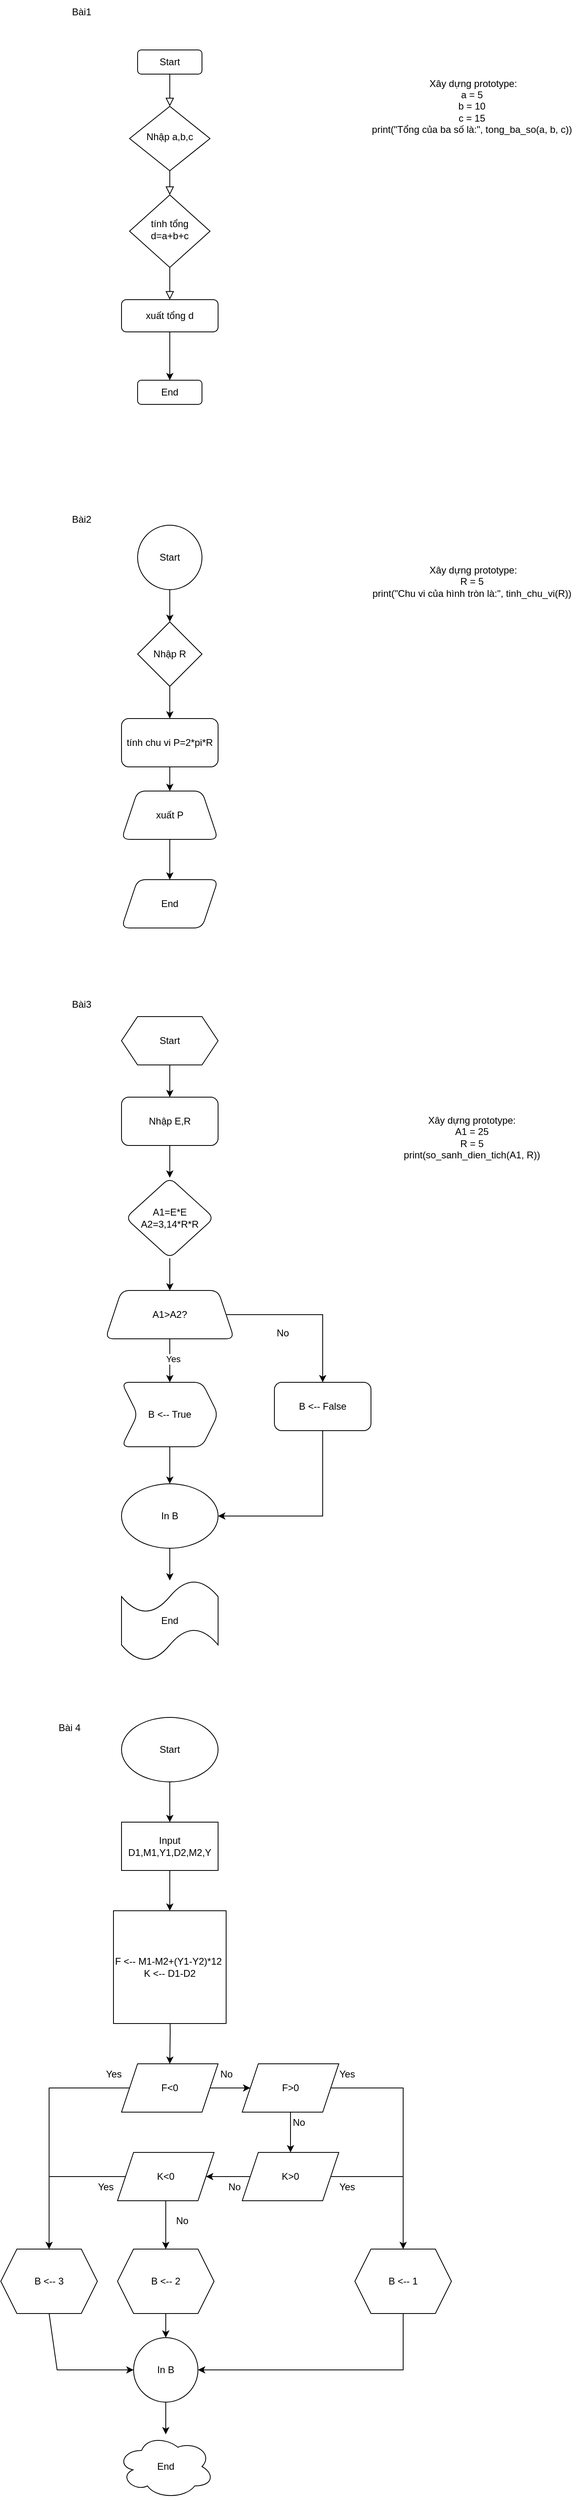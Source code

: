 <mxfile version="24.0.7" type="google">
  <diagram id="C5RBs43oDa-KdzZeNtuy" name="Page-1">
    <mxGraphModel grid="1" page="1" gridSize="10" guides="1" tooltips="1" connect="1" arrows="1" fold="1" pageScale="1" pageWidth="827" pageHeight="1169" math="0" shadow="0">
      <root>
        <mxCell id="WIyWlLk6GJQsqaUBKTNV-0" />
        <mxCell id="WIyWlLk6GJQsqaUBKTNV-1" parent="WIyWlLk6GJQsqaUBKTNV-0" />
        <mxCell id="WIyWlLk6GJQsqaUBKTNV-2" value="" style="rounded=0;html=1;jettySize=auto;orthogonalLoop=1;fontSize=11;endArrow=block;endFill=0;endSize=8;strokeWidth=1;shadow=0;labelBackgroundColor=none;edgeStyle=orthogonalEdgeStyle;" edge="1" parent="WIyWlLk6GJQsqaUBKTNV-1" source="WIyWlLk6GJQsqaUBKTNV-3" target="WIyWlLk6GJQsqaUBKTNV-6">
          <mxGeometry relative="1" as="geometry" />
        </mxCell>
        <mxCell id="WIyWlLk6GJQsqaUBKTNV-3" value="Start" style="rounded=1;whiteSpace=wrap;html=1;fontSize=12;glass=0;strokeWidth=1;shadow=0;" vertex="1" parent="WIyWlLk6GJQsqaUBKTNV-1">
          <mxGeometry x="180" y="100" width="80" height="30" as="geometry" />
        </mxCell>
        <mxCell id="WIyWlLk6GJQsqaUBKTNV-4" value="" style="rounded=0;html=1;jettySize=auto;orthogonalLoop=1;fontSize=11;endArrow=block;endFill=0;endSize=8;strokeWidth=1;shadow=0;labelBackgroundColor=none;edgeStyle=orthogonalEdgeStyle;" edge="1" parent="WIyWlLk6GJQsqaUBKTNV-1" source="WIyWlLk6GJQsqaUBKTNV-6" target="WIyWlLk6GJQsqaUBKTNV-10">
          <mxGeometry y="20" relative="1" as="geometry">
            <mxPoint as="offset" />
          </mxGeometry>
        </mxCell>
        <mxCell id="WIyWlLk6GJQsqaUBKTNV-6" value="Nhập a,b,c" style="rhombus;whiteSpace=wrap;html=1;shadow=0;fontFamily=Helvetica;fontSize=12;align=center;strokeWidth=1;spacing=6;spacingTop=-4;" vertex="1" parent="WIyWlLk6GJQsqaUBKTNV-1">
          <mxGeometry x="170" y="170" width="100" height="80" as="geometry" />
        </mxCell>
        <mxCell id="WIyWlLk6GJQsqaUBKTNV-8" value="" style="rounded=0;html=1;jettySize=auto;orthogonalLoop=1;fontSize=11;endArrow=block;endFill=0;endSize=8;strokeWidth=1;shadow=0;labelBackgroundColor=none;edgeStyle=orthogonalEdgeStyle;" edge="1" parent="WIyWlLk6GJQsqaUBKTNV-1" source="WIyWlLk6GJQsqaUBKTNV-10" target="WIyWlLk6GJQsqaUBKTNV-11">
          <mxGeometry x="0.333" y="20" relative="1" as="geometry">
            <mxPoint as="offset" />
          </mxGeometry>
        </mxCell>
        <mxCell id="WIyWlLk6GJQsqaUBKTNV-10" value="tính tổng d=a+b+c" style="rhombus;whiteSpace=wrap;html=1;shadow=0;fontFamily=Helvetica;fontSize=12;align=center;strokeWidth=1;spacing=6;spacingTop=-4;" vertex="1" parent="WIyWlLk6GJQsqaUBKTNV-1">
          <mxGeometry x="170" y="280" width="100" height="90" as="geometry" />
        </mxCell>
        <mxCell id="aKSTuU8EB8lDv6753sPs-1" value="" style="edgeStyle=orthogonalEdgeStyle;rounded=0;orthogonalLoop=1;jettySize=auto;html=1;" edge="1" parent="WIyWlLk6GJQsqaUBKTNV-1" source="WIyWlLk6GJQsqaUBKTNV-11" target="aKSTuU8EB8lDv6753sPs-0">
          <mxGeometry relative="1" as="geometry" />
        </mxCell>
        <mxCell id="WIyWlLk6GJQsqaUBKTNV-11" value="xuất tổng d" style="rounded=1;whiteSpace=wrap;html=1;fontSize=12;glass=0;strokeWidth=1;shadow=0;" vertex="1" parent="WIyWlLk6GJQsqaUBKTNV-1">
          <mxGeometry x="160" y="410" width="120" height="40" as="geometry" />
        </mxCell>
        <mxCell id="aKSTuU8EB8lDv6753sPs-0" value="End" style="whiteSpace=wrap;html=1;rounded=1;glass=0;strokeWidth=1;shadow=0;" vertex="1" parent="WIyWlLk6GJQsqaUBKTNV-1">
          <mxGeometry x="180" y="510" width="80" height="30" as="geometry" />
        </mxCell>
        <mxCell id="aKSTuU8EB8lDv6753sPs-6" value="&lt;div&gt;&lt;br&gt;&lt;/div&gt;&lt;div&gt;&lt;span style=&quot;background-color: initial;&quot;&gt;&amp;nbsp;Xây dựng prototype:&lt;/span&gt;&lt;br&gt;&lt;/div&gt;&lt;div&gt;a = 5&lt;/div&gt;&lt;div&gt;b = 10&lt;/div&gt;&lt;div&gt;c = 15&lt;/div&gt;&lt;div&gt;print(&quot;Tổng của ba số là:&quot;, tong_ba_so(a, b, c))&lt;/div&gt;&lt;div&gt;&lt;br&gt;&lt;/div&gt;" style="text;html=1;align=center;verticalAlign=middle;resizable=0;points=[];autosize=1;strokeColor=none;fillColor=none;" vertex="1" parent="WIyWlLk6GJQsqaUBKTNV-1">
          <mxGeometry x="460" y="115" width="270" height="110" as="geometry" />
        </mxCell>
        <mxCell id="aKSTuU8EB8lDv6753sPs-7" value="Bài1" style="text;html=1;align=center;verticalAlign=middle;resizable=0;points=[];autosize=1;strokeColor=none;fillColor=none;" vertex="1" parent="WIyWlLk6GJQsqaUBKTNV-1">
          <mxGeometry x="85" y="38" width="50" height="30" as="geometry" />
        </mxCell>
        <mxCell id="aKSTuU8EB8lDv6753sPs-8" value="Bài2" style="text;html=1;align=center;verticalAlign=middle;resizable=0;points=[];autosize=1;strokeColor=none;fillColor=none;" vertex="1" parent="WIyWlLk6GJQsqaUBKTNV-1">
          <mxGeometry x="85" y="668" width="50" height="30" as="geometry" />
        </mxCell>
        <mxCell id="aKSTuU8EB8lDv6753sPs-11" value="" style="edgeStyle=orthogonalEdgeStyle;rounded=0;orthogonalLoop=1;jettySize=auto;html=1;" edge="1" parent="WIyWlLk6GJQsqaUBKTNV-1" source="aKSTuU8EB8lDv6753sPs-9" target="aKSTuU8EB8lDv6753sPs-10">
          <mxGeometry relative="1" as="geometry" />
        </mxCell>
        <mxCell id="aKSTuU8EB8lDv6753sPs-9" value="Start" style="ellipse;whiteSpace=wrap;html=1;" vertex="1" parent="WIyWlLk6GJQsqaUBKTNV-1">
          <mxGeometry x="180" y="690" width="80" height="80" as="geometry" />
        </mxCell>
        <mxCell id="aKSTuU8EB8lDv6753sPs-13" value="" style="edgeStyle=orthogonalEdgeStyle;rounded=0;orthogonalLoop=1;jettySize=auto;html=1;" edge="1" parent="WIyWlLk6GJQsqaUBKTNV-1" source="aKSTuU8EB8lDv6753sPs-10" target="aKSTuU8EB8lDv6753sPs-12">
          <mxGeometry relative="1" as="geometry" />
        </mxCell>
        <mxCell id="aKSTuU8EB8lDv6753sPs-10" value="Nhập R" style="rhombus;whiteSpace=wrap;html=1;" vertex="1" parent="WIyWlLk6GJQsqaUBKTNV-1">
          <mxGeometry x="180" y="810" width="80" height="80" as="geometry" />
        </mxCell>
        <mxCell id="aKSTuU8EB8lDv6753sPs-15" value="" style="edgeStyle=orthogonalEdgeStyle;rounded=0;orthogonalLoop=1;jettySize=auto;html=1;" edge="1" parent="WIyWlLk6GJQsqaUBKTNV-1" source="aKSTuU8EB8lDv6753sPs-12" target="aKSTuU8EB8lDv6753sPs-14">
          <mxGeometry relative="1" as="geometry" />
        </mxCell>
        <mxCell id="aKSTuU8EB8lDv6753sPs-12" value="tính chu vi P=2*pi*R" style="rounded=1;whiteSpace=wrap;html=1;" vertex="1" parent="WIyWlLk6GJQsqaUBKTNV-1">
          <mxGeometry x="160" y="930" width="120" height="60" as="geometry" />
        </mxCell>
        <mxCell id="aKSTuU8EB8lDv6753sPs-17" value="" style="edgeStyle=orthogonalEdgeStyle;rounded=0;orthogonalLoop=1;jettySize=auto;html=1;" edge="1" parent="WIyWlLk6GJQsqaUBKTNV-1" source="aKSTuU8EB8lDv6753sPs-14" target="aKSTuU8EB8lDv6753sPs-16">
          <mxGeometry relative="1" as="geometry" />
        </mxCell>
        <mxCell id="aKSTuU8EB8lDv6753sPs-14" value="xuất P" style="shape=trapezoid;perimeter=trapezoidPerimeter;whiteSpace=wrap;html=1;fixedSize=1;rounded=1;" vertex="1" parent="WIyWlLk6GJQsqaUBKTNV-1">
          <mxGeometry x="160" y="1020" width="120" height="60" as="geometry" />
        </mxCell>
        <mxCell id="aKSTuU8EB8lDv6753sPs-16" value="End" style="shape=parallelogram;perimeter=parallelogramPerimeter;whiteSpace=wrap;html=1;fixedSize=1;rounded=1;" vertex="1" parent="WIyWlLk6GJQsqaUBKTNV-1">
          <mxGeometry x="160" y="1130" width="120" height="60" as="geometry" />
        </mxCell>
        <mxCell id="aKSTuU8EB8lDv6753sPs-18" value="&lt;div&gt;&lt;br&gt;&lt;/div&gt;&lt;div&gt;&amp;nbsp;Xây dựng&amp;nbsp;prototype:&lt;/div&gt;&lt;div&gt;R = 5&lt;/div&gt;&lt;div&gt;print(&quot;Chu vi của hình tròn là:&quot;, tinh_chu_vi(R))&lt;/div&gt;&lt;div&gt;&lt;br&gt;&lt;/div&gt;" style="text;html=1;align=center;verticalAlign=middle;resizable=0;points=[];autosize=1;strokeColor=none;fillColor=none;" vertex="1" parent="WIyWlLk6GJQsqaUBKTNV-1">
          <mxGeometry x="460" y="715" width="270" height="90" as="geometry" />
        </mxCell>
        <mxCell id="aKSTuU8EB8lDv6753sPs-19" value="Bài3" style="text;html=1;align=center;verticalAlign=middle;resizable=0;points=[];autosize=1;strokeColor=none;fillColor=none;" vertex="1" parent="WIyWlLk6GJQsqaUBKTNV-1">
          <mxGeometry x="85" y="1270" width="50" height="30" as="geometry" />
        </mxCell>
        <mxCell id="aKSTuU8EB8lDv6753sPs-41" value="" style="edgeStyle=orthogonalEdgeStyle;rounded=0;orthogonalLoop=1;jettySize=auto;html=1;" edge="1" parent="WIyWlLk6GJQsqaUBKTNV-1" source="aKSTuU8EB8lDv6753sPs-20" target="aKSTuU8EB8lDv6753sPs-24">
          <mxGeometry relative="1" as="geometry" />
        </mxCell>
        <mxCell id="aKSTuU8EB8lDv6753sPs-20" value="&lt;span style=&quot;text-wrap: nowrap;&quot;&gt;Nhập E,R&lt;/span&gt;" style="rounded=1;whiteSpace=wrap;html=1;" vertex="1" parent="WIyWlLk6GJQsqaUBKTNV-1">
          <mxGeometry x="160" y="1400" width="120" height="60" as="geometry" />
        </mxCell>
        <mxCell id="aKSTuU8EB8lDv6753sPs-24" value="A1=E*E&lt;div&gt;A2=3,14*R*R&lt;/div&gt;" style="rhombus;whiteSpace=wrap;html=1;rounded=1;" vertex="1" parent="WIyWlLk6GJQsqaUBKTNV-1">
          <mxGeometry x="165" y="1500" width="110" height="100" as="geometry" />
        </mxCell>
        <mxCell id="aKSTuU8EB8lDv6753sPs-45" value="" style="edgeStyle=orthogonalEdgeStyle;rounded=0;orthogonalLoop=1;jettySize=auto;html=1;" edge="1" parent="WIyWlLk6GJQsqaUBKTNV-1" source="aKSTuU8EB8lDv6753sPs-28" target="aKSTuU8EB8lDv6753sPs-44">
          <mxGeometry relative="1" as="geometry" />
        </mxCell>
        <mxCell id="M5M8uWP7sGjtz4BXakUm-19" value="Yes" style="edgeLabel;html=1;align=center;verticalAlign=middle;resizable=0;points=[];" connectable="0" vertex="1" parent="aKSTuU8EB8lDv6753sPs-45">
          <mxGeometry x="-0.086" y="4" relative="1" as="geometry">
            <mxPoint as="offset" />
          </mxGeometry>
        </mxCell>
        <mxCell id="M5M8uWP7sGjtz4BXakUm-16" value="" style="edgeStyle=orthogonalEdgeStyle;rounded=0;orthogonalLoop=1;jettySize=auto;html=1;" edge="1" parent="WIyWlLk6GJQsqaUBKTNV-1" source="aKSTuU8EB8lDv6753sPs-28" target="M5M8uWP7sGjtz4BXakUm-15">
          <mxGeometry relative="1" as="geometry" />
        </mxCell>
        <mxCell id="aKSTuU8EB8lDv6753sPs-28" value="A1&amp;gt;A2?" style="shape=trapezoid;perimeter=trapezoidPerimeter;whiteSpace=wrap;html=1;fixedSize=1;rounded=1;" vertex="1" parent="WIyWlLk6GJQsqaUBKTNV-1">
          <mxGeometry x="140" y="1640" width="160" height="60" as="geometry" />
        </mxCell>
        <mxCell id="aKSTuU8EB8lDv6753sPs-32" value="" style="edgeStyle=orthogonalEdgeStyle;rounded=0;orthogonalLoop=1;jettySize=auto;html=1;" edge="1" parent="WIyWlLk6GJQsqaUBKTNV-1" source="aKSTuU8EB8lDv6753sPs-31" target="aKSTuU8EB8lDv6753sPs-20">
          <mxGeometry relative="1" as="geometry" />
        </mxCell>
        <mxCell id="aKSTuU8EB8lDv6753sPs-31" value="Start" style="shape=hexagon;perimeter=hexagonPerimeter2;whiteSpace=wrap;html=1;fixedSize=1;" vertex="1" parent="WIyWlLk6GJQsqaUBKTNV-1">
          <mxGeometry x="160" y="1300" width="120" height="60" as="geometry" />
        </mxCell>
        <mxCell id="aKSTuU8EB8lDv6753sPs-47" value="" style="edgeStyle=orthogonalEdgeStyle;rounded=0;orthogonalLoop=1;jettySize=auto;html=1;" edge="1" parent="WIyWlLk6GJQsqaUBKTNV-1" source="aKSTuU8EB8lDv6753sPs-44">
          <mxGeometry relative="1" as="geometry">
            <mxPoint x="220" y="1880" as="targetPoint" />
          </mxGeometry>
        </mxCell>
        <mxCell id="aKSTuU8EB8lDv6753sPs-44" value="B &amp;lt;-- True" style="shape=step;perimeter=stepPerimeter;whiteSpace=wrap;html=1;fixedSize=1;rounded=1;" vertex="1" parent="WIyWlLk6GJQsqaUBKTNV-1">
          <mxGeometry x="160" y="1754" width="120" height="80" as="geometry" />
        </mxCell>
        <mxCell id="aKSTuU8EB8lDv6753sPs-46" value="End" style="shape=tape;whiteSpace=wrap;html=1;rounded=1;" vertex="1" parent="WIyWlLk6GJQsqaUBKTNV-1">
          <mxGeometry x="160" y="2000" width="120" height="100" as="geometry" />
        </mxCell>
        <mxCell id="aKSTuU8EB8lDv6753sPs-48" value="&lt;div&gt;&lt;br&gt;&lt;/div&gt;&lt;div&gt;Xây dựng prototype:&lt;/div&gt;&lt;div&gt;A1 = 25&lt;/div&gt;&lt;div&gt;R = 5&lt;/div&gt;&lt;div&gt;print(so_sanh_dien_tich(A1, R))&lt;/div&gt;&lt;div&gt;&lt;br&gt;&lt;/div&gt;" style="text;html=1;align=center;verticalAlign=middle;resizable=0;points=[];autosize=1;strokeColor=none;fillColor=none;" vertex="1" parent="WIyWlLk6GJQsqaUBKTNV-1">
          <mxGeometry x="500" y="1400" width="190" height="100" as="geometry" />
        </mxCell>
        <mxCell id="M5M8uWP7sGjtz4BXakUm-0" value="Bài 4&lt;div&gt;&lt;br&gt;&lt;/div&gt;" style="text;html=1;align=center;verticalAlign=middle;resizable=0;points=[];autosize=1;strokeColor=none;fillColor=none;" vertex="1" parent="WIyWlLk6GJQsqaUBKTNV-1">
          <mxGeometry x="70" y="2170" width="50" height="40" as="geometry" />
        </mxCell>
        <mxCell id="M5M8uWP7sGjtz4BXakUm-3" value="" style="edgeStyle=orthogonalEdgeStyle;rounded=0;orthogonalLoop=1;jettySize=auto;html=1;" edge="1" parent="WIyWlLk6GJQsqaUBKTNV-1" source="M5M8uWP7sGjtz4BXakUm-1" target="M5M8uWP7sGjtz4BXakUm-2">
          <mxGeometry relative="1" as="geometry" />
        </mxCell>
        <mxCell id="M5M8uWP7sGjtz4BXakUm-1" value="Start" style="ellipse;whiteSpace=wrap;html=1;" vertex="1" parent="WIyWlLk6GJQsqaUBKTNV-1">
          <mxGeometry x="160" y="2170" width="120" height="80" as="geometry" />
        </mxCell>
        <mxCell id="M5M8uWP7sGjtz4BXakUm-5" value="" style="edgeStyle=orthogonalEdgeStyle;rounded=0;orthogonalLoop=1;jettySize=auto;html=1;entryX=0.5;entryY=0;entryDx=0;entryDy=0;" edge="1" parent="WIyWlLk6GJQsqaUBKTNV-1" source="M5M8uWP7sGjtz4BXakUm-2" target="M5M8uWP7sGjtz4BXakUm-22">
          <mxGeometry relative="1" as="geometry">
            <mxPoint x="220" y="2390" as="targetPoint" />
          </mxGeometry>
        </mxCell>
        <mxCell id="M5M8uWP7sGjtz4BXakUm-2" value="Input&lt;br/&gt;D1,M1,Y1,D2,M2,Y" style="whiteSpace=wrap;html=1;" vertex="1" parent="WIyWlLk6GJQsqaUBKTNV-1">
          <mxGeometry x="160" y="2300" width="120" height="60" as="geometry" />
        </mxCell>
        <mxCell id="M5M8uWP7sGjtz4BXakUm-7" value="" style="edgeStyle=orthogonalEdgeStyle;rounded=0;orthogonalLoop=1;jettySize=auto;html=1;" edge="1" parent="WIyWlLk6GJQsqaUBKTNV-1" target="M5M8uWP7sGjtz4BXakUm-6">
          <mxGeometry relative="1" as="geometry">
            <mxPoint x="220" y="2520" as="sourcePoint" />
          </mxGeometry>
        </mxCell>
        <mxCell id="M5M8uWP7sGjtz4BXakUm-13" value="" style="edgeStyle=orthogonalEdgeStyle;rounded=0;orthogonalLoop=1;jettySize=auto;html=1;" edge="1" parent="WIyWlLk6GJQsqaUBKTNV-1" source="M5M8uWP7sGjtz4BXakUm-6" target="M5M8uWP7sGjtz4BXakUm-12">
          <mxGeometry relative="1" as="geometry" />
        </mxCell>
        <mxCell id="M5M8uWP7sGjtz4BXakUm-6" value="F&amp;lt;0" style="shape=parallelogram;perimeter=parallelogramPerimeter;whiteSpace=wrap;html=1;fixedSize=1;" vertex="1" parent="WIyWlLk6GJQsqaUBKTNV-1">
          <mxGeometry x="160" y="2600" width="120" height="60" as="geometry" />
        </mxCell>
        <mxCell id="M5M8uWP7sGjtz4BXakUm-8" value="" style="endArrow=classic;html=1;rounded=0;exitX=0;exitY=0.5;exitDx=0;exitDy=0;" edge="1" parent="WIyWlLk6GJQsqaUBKTNV-1" source="M5M8uWP7sGjtz4BXakUm-6">
          <mxGeometry width="50" height="50" relative="1" as="geometry">
            <mxPoint x="110" y="2650" as="sourcePoint" />
            <mxPoint x="70" y="2830" as="targetPoint" />
            <Array as="points">
              <mxPoint x="70" y="2630" />
            </Array>
          </mxGeometry>
        </mxCell>
        <mxCell id="M5M8uWP7sGjtz4BXakUm-9" value="" style="endArrow=none;html=1;rounded=0;entryX=0;entryY=0.5;entryDx=0;entryDy=0;" edge="1" parent="WIyWlLk6GJQsqaUBKTNV-1" target="M5M8uWP7sGjtz4BXakUm-11">
          <mxGeometry width="50" height="50" relative="1" as="geometry">
            <mxPoint x="70" y="2740" as="sourcePoint" />
            <mxPoint x="150" y="2720" as="targetPoint" />
            <Array as="points">
              <mxPoint x="120" y="2740" />
            </Array>
          </mxGeometry>
        </mxCell>
        <mxCell id="M5M8uWP7sGjtz4BXakUm-37" value="" style="edgeStyle=orthogonalEdgeStyle;rounded=0;orthogonalLoop=1;jettySize=auto;html=1;" edge="1" parent="WIyWlLk6GJQsqaUBKTNV-1" source="M5M8uWP7sGjtz4BXakUm-11" target="M5M8uWP7sGjtz4BXakUm-36">
          <mxGeometry relative="1" as="geometry" />
        </mxCell>
        <mxCell id="M5M8uWP7sGjtz4BXakUm-11" value="K&amp;lt;0" style="shape=parallelogram;perimeter=parallelogramPerimeter;whiteSpace=wrap;html=1;fixedSize=1;" vertex="1" parent="WIyWlLk6GJQsqaUBKTNV-1">
          <mxGeometry x="155" y="2710" width="120" height="60" as="geometry" />
        </mxCell>
        <mxCell id="M5M8uWP7sGjtz4BXakUm-26" value="" style="edgeStyle=orthogonalEdgeStyle;rounded=0;orthogonalLoop=1;jettySize=auto;html=1;" edge="1" parent="WIyWlLk6GJQsqaUBKTNV-1" source="M5M8uWP7sGjtz4BXakUm-12" target="M5M8uWP7sGjtz4BXakUm-25">
          <mxGeometry relative="1" as="geometry" />
        </mxCell>
        <mxCell id="M5M8uWP7sGjtz4BXakUm-29" value="" style="edgeStyle=orthogonalEdgeStyle;rounded=0;orthogonalLoop=1;jettySize=auto;html=1;entryX=0.5;entryY=0;entryDx=0;entryDy=0;" edge="1" parent="WIyWlLk6GJQsqaUBKTNV-1" source="M5M8uWP7sGjtz4BXakUm-12" target="M5M8uWP7sGjtz4BXakUm-31">
          <mxGeometry relative="1" as="geometry">
            <mxPoint x="510" y="2760" as="targetPoint" />
            <Array as="points">
              <mxPoint x="510" y="2630" />
            </Array>
          </mxGeometry>
        </mxCell>
        <mxCell id="M5M8uWP7sGjtz4BXakUm-12" value="F&amp;gt;0" style="shape=parallelogram;perimeter=parallelogramPerimeter;whiteSpace=wrap;html=1;fixedSize=1;" vertex="1" parent="WIyWlLk6GJQsqaUBKTNV-1">
          <mxGeometry x="310" y="2600" width="120" height="60" as="geometry" />
        </mxCell>
        <mxCell id="M5M8uWP7sGjtz4BXakUm-14" value="" style="endArrow=classic;html=1;rounded=0;entryX=0.5;entryY=0;entryDx=0;entryDy=0;exitX=0.5;exitY=1;exitDx=0;exitDy=0;" edge="1" parent="WIyWlLk6GJQsqaUBKTNV-1" source="aKSTuU8EB8lDv6753sPs-24" target="aKSTuU8EB8lDv6753sPs-28">
          <mxGeometry width="50" height="50" relative="1" as="geometry">
            <mxPoint x="200" y="1670" as="sourcePoint" />
            <mxPoint x="245" y="1620" as="targetPoint" />
          </mxGeometry>
        </mxCell>
        <mxCell id="M5M8uWP7sGjtz4BXakUm-15" value="B &amp;lt;-- False" style="rounded=1;whiteSpace=wrap;html=1;" vertex="1" parent="WIyWlLk6GJQsqaUBKTNV-1">
          <mxGeometry x="350" y="1754" width="120" height="60" as="geometry" />
        </mxCell>
        <mxCell id="M5M8uWP7sGjtz4BXakUm-17" value="No" style="text;html=1;align=center;verticalAlign=middle;resizable=0;points=[];autosize=1;strokeColor=none;fillColor=none;" vertex="1" parent="WIyWlLk6GJQsqaUBKTNV-1">
          <mxGeometry x="340" y="1678" width="40" height="30" as="geometry" />
        </mxCell>
        <mxCell id="M5M8uWP7sGjtz4BXakUm-18" value="" style="endArrow=classic;html=1;rounded=0;exitX=0.5;exitY=1;exitDx=0;exitDy=0;entryX=1;entryY=0.5;entryDx=0;entryDy=0;" edge="1" parent="WIyWlLk6GJQsqaUBKTNV-1" source="M5M8uWP7sGjtz4BXakUm-15" target="M5M8uWP7sGjtz4BXakUm-20">
          <mxGeometry width="50" height="50" relative="1" as="geometry">
            <mxPoint x="385" y="1970" as="sourcePoint" />
            <mxPoint x="410" y="1970" as="targetPoint" />
            <Array as="points">
              <mxPoint x="410" y="1920" />
              <mxPoint x="350" y="1920" />
            </Array>
          </mxGeometry>
        </mxCell>
        <mxCell id="M5M8uWP7sGjtz4BXakUm-21" value="" style="edgeStyle=orthogonalEdgeStyle;rounded=0;orthogonalLoop=1;jettySize=auto;html=1;" edge="1" parent="WIyWlLk6GJQsqaUBKTNV-1" source="M5M8uWP7sGjtz4BXakUm-20" target="aKSTuU8EB8lDv6753sPs-46">
          <mxGeometry relative="1" as="geometry" />
        </mxCell>
        <mxCell id="M5M8uWP7sGjtz4BXakUm-20" value="In B" style="ellipse;whiteSpace=wrap;html=1;" vertex="1" parent="WIyWlLk6GJQsqaUBKTNV-1">
          <mxGeometry x="160" y="1880" width="120" height="80" as="geometry" />
        </mxCell>
        <mxCell id="M5M8uWP7sGjtz4BXakUm-22" value="F &amp;lt;-- M1-M2+(Y1-Y2)*12&amp;nbsp;&lt;div&gt;K &amp;lt;-- D1-D2&lt;/div&gt;" style="whiteSpace=wrap;html=1;aspect=fixed;" vertex="1" parent="WIyWlLk6GJQsqaUBKTNV-1">
          <mxGeometry x="150" y="2410" width="140" height="140" as="geometry" />
        </mxCell>
        <mxCell id="M5M8uWP7sGjtz4BXakUm-23" style="edgeStyle=orthogonalEdgeStyle;rounded=0;orthogonalLoop=1;jettySize=auto;html=1;exitX=0.5;exitY=1;exitDx=0;exitDy=0;" edge="1" parent="WIyWlLk6GJQsqaUBKTNV-1" source="M5M8uWP7sGjtz4BXakUm-22" target="M5M8uWP7sGjtz4BXakUm-22">
          <mxGeometry relative="1" as="geometry" />
        </mxCell>
        <mxCell id="M5M8uWP7sGjtz4BXakUm-27" value="" style="edgeStyle=orthogonalEdgeStyle;rounded=0;orthogonalLoop=1;jettySize=auto;html=1;" edge="1" parent="WIyWlLk6GJQsqaUBKTNV-1" source="M5M8uWP7sGjtz4BXakUm-25" target="M5M8uWP7sGjtz4BXakUm-11">
          <mxGeometry relative="1" as="geometry" />
        </mxCell>
        <mxCell id="M5M8uWP7sGjtz4BXakUm-25" value="K&amp;gt;0" style="shape=parallelogram;perimeter=parallelogramPerimeter;whiteSpace=wrap;html=1;fixedSize=1;" vertex="1" parent="WIyWlLk6GJQsqaUBKTNV-1">
          <mxGeometry x="310" y="2710" width="120" height="60" as="geometry" />
        </mxCell>
        <mxCell id="M5M8uWP7sGjtz4BXakUm-31" value="B &amp;lt;-- 1" style="shape=hexagon;perimeter=hexagonPerimeter2;whiteSpace=wrap;html=1;fixedSize=1;" vertex="1" parent="WIyWlLk6GJQsqaUBKTNV-1">
          <mxGeometry x="450" y="2830" width="120" height="80" as="geometry" />
        </mxCell>
        <mxCell id="M5M8uWP7sGjtz4BXakUm-34" value="" style="endArrow=none;html=1;rounded=0;exitX=1;exitY=0.5;exitDx=0;exitDy=0;" edge="1" parent="WIyWlLk6GJQsqaUBKTNV-1" source="M5M8uWP7sGjtz4BXakUm-25">
          <mxGeometry width="50" height="50" relative="1" as="geometry">
            <mxPoint x="390" y="2820" as="sourcePoint" />
            <mxPoint x="510" y="2740" as="targetPoint" />
            <Array as="points" />
          </mxGeometry>
        </mxCell>
        <mxCell id="M5M8uWP7sGjtz4BXakUm-35" value="B &amp;lt;-- 3" style="shape=hexagon;perimeter=hexagonPerimeter2;whiteSpace=wrap;html=1;fixedSize=1;" vertex="1" parent="WIyWlLk6GJQsqaUBKTNV-1">
          <mxGeometry x="10" y="2830" width="120" height="80" as="geometry" />
        </mxCell>
        <mxCell id="M5M8uWP7sGjtz4BXakUm-40" value="" style="edgeStyle=orthogonalEdgeStyle;rounded=0;orthogonalLoop=1;jettySize=auto;html=1;" edge="1" parent="WIyWlLk6GJQsqaUBKTNV-1" source="M5M8uWP7sGjtz4BXakUm-36" target="M5M8uWP7sGjtz4BXakUm-38">
          <mxGeometry relative="1" as="geometry" />
        </mxCell>
        <mxCell id="M5M8uWP7sGjtz4BXakUm-36" value="B &amp;lt;-- 2" style="shape=hexagon;perimeter=hexagonPerimeter2;whiteSpace=wrap;html=1;fixedSize=1;" vertex="1" parent="WIyWlLk6GJQsqaUBKTNV-1">
          <mxGeometry x="155" y="2830" width="120" height="80" as="geometry" />
        </mxCell>
        <mxCell id="M5M8uWP7sGjtz4BXakUm-55" value="" style="edgeStyle=orthogonalEdgeStyle;rounded=0;orthogonalLoop=1;jettySize=auto;html=1;" edge="1" parent="WIyWlLk6GJQsqaUBKTNV-1" source="M5M8uWP7sGjtz4BXakUm-38" target="M5M8uWP7sGjtz4BXakUm-54">
          <mxGeometry relative="1" as="geometry" />
        </mxCell>
        <mxCell id="M5M8uWP7sGjtz4BXakUm-38" value="In B" style="ellipse;whiteSpace=wrap;html=1;" vertex="1" parent="WIyWlLk6GJQsqaUBKTNV-1">
          <mxGeometry x="175" y="2940" width="80" height="80" as="geometry" />
        </mxCell>
        <mxCell id="M5M8uWP7sGjtz4BXakUm-41" value="" style="endArrow=classic;html=1;rounded=0;exitX=0.5;exitY=1;exitDx=0;exitDy=0;" edge="1" parent="WIyWlLk6GJQsqaUBKTNV-1" source="M5M8uWP7sGjtz4BXakUm-35" target="M5M8uWP7sGjtz4BXakUm-38">
          <mxGeometry width="50" height="50" relative="1" as="geometry">
            <mxPoint x="35" y="3000" as="sourcePoint" />
            <mxPoint x="85" y="2950" as="targetPoint" />
            <Array as="points">
              <mxPoint x="80" y="2980" />
            </Array>
          </mxGeometry>
        </mxCell>
        <mxCell id="M5M8uWP7sGjtz4BXakUm-42" value="" style="endArrow=classic;html=1;rounded=0;entryX=1;entryY=0.5;entryDx=0;entryDy=0;exitX=0.5;exitY=1;exitDx=0;exitDy=0;" edge="1" parent="WIyWlLk6GJQsqaUBKTNV-1" source="M5M8uWP7sGjtz4BXakUm-31" target="M5M8uWP7sGjtz4BXakUm-38">
          <mxGeometry width="50" height="50" relative="1" as="geometry">
            <mxPoint x="390" y="2920" as="sourcePoint" />
            <mxPoint x="440" y="2870" as="targetPoint" />
            <Array as="points">
              <mxPoint x="510" y="2980" />
            </Array>
          </mxGeometry>
        </mxCell>
        <mxCell id="M5M8uWP7sGjtz4BXakUm-43" value="Yes" style="text;html=1;align=center;verticalAlign=middle;resizable=0;points=[];autosize=1;strokeColor=none;fillColor=none;" vertex="1" parent="WIyWlLk6GJQsqaUBKTNV-1">
          <mxGeometry x="130" y="2598" width="40" height="30" as="geometry" />
        </mxCell>
        <mxCell id="M5M8uWP7sGjtz4BXakUm-45" value="No" style="text;html=1;align=center;verticalAlign=middle;resizable=0;points=[];autosize=1;strokeColor=none;fillColor=none;" vertex="1" parent="WIyWlLk6GJQsqaUBKTNV-1">
          <mxGeometry x="270" y="2598" width="40" height="30" as="geometry" />
        </mxCell>
        <mxCell id="M5M8uWP7sGjtz4BXakUm-46" value="Yes" style="text;html=1;align=center;verticalAlign=middle;resizable=0;points=[];autosize=1;strokeColor=none;fillColor=none;" vertex="1" parent="WIyWlLk6GJQsqaUBKTNV-1">
          <mxGeometry x="420" y="2598" width="40" height="30" as="geometry" />
        </mxCell>
        <mxCell id="M5M8uWP7sGjtz4BXakUm-47" value="No" style="text;html=1;align=center;verticalAlign=middle;resizable=0;points=[];autosize=1;strokeColor=none;fillColor=none;" vertex="1" parent="WIyWlLk6GJQsqaUBKTNV-1">
          <mxGeometry x="360" y="2658" width="40" height="30" as="geometry" />
        </mxCell>
        <mxCell id="M5M8uWP7sGjtz4BXakUm-49" value="No" style="text;html=1;align=center;verticalAlign=middle;resizable=0;points=[];autosize=1;strokeColor=none;fillColor=none;" vertex="1" parent="WIyWlLk6GJQsqaUBKTNV-1">
          <mxGeometry x="280" y="2738" width="40" height="30" as="geometry" />
        </mxCell>
        <mxCell id="M5M8uWP7sGjtz4BXakUm-51" value="Yes" style="text;html=1;align=center;verticalAlign=middle;resizable=0;points=[];autosize=1;strokeColor=none;fillColor=none;" vertex="1" parent="WIyWlLk6GJQsqaUBKTNV-1">
          <mxGeometry x="420" y="2738" width="40" height="30" as="geometry" />
        </mxCell>
        <mxCell id="M5M8uWP7sGjtz4BXakUm-52" value="Yes" style="text;html=1;align=center;verticalAlign=middle;resizable=0;points=[];autosize=1;strokeColor=none;fillColor=none;" vertex="1" parent="WIyWlLk6GJQsqaUBKTNV-1">
          <mxGeometry x="120" y="2738" width="40" height="30" as="geometry" />
        </mxCell>
        <mxCell id="M5M8uWP7sGjtz4BXakUm-53" value="No" style="text;html=1;align=center;verticalAlign=middle;resizable=0;points=[];autosize=1;strokeColor=none;fillColor=none;" vertex="1" parent="WIyWlLk6GJQsqaUBKTNV-1">
          <mxGeometry x="215" y="2780" width="40" height="30" as="geometry" />
        </mxCell>
        <mxCell id="M5M8uWP7sGjtz4BXakUm-54" value="End" style="ellipse;shape=cloud;whiteSpace=wrap;html=1;" vertex="1" parent="WIyWlLk6GJQsqaUBKTNV-1">
          <mxGeometry x="155" y="3060" width="120" height="80" as="geometry" />
        </mxCell>
      </root>
    </mxGraphModel>
  </diagram>
</mxfile>
